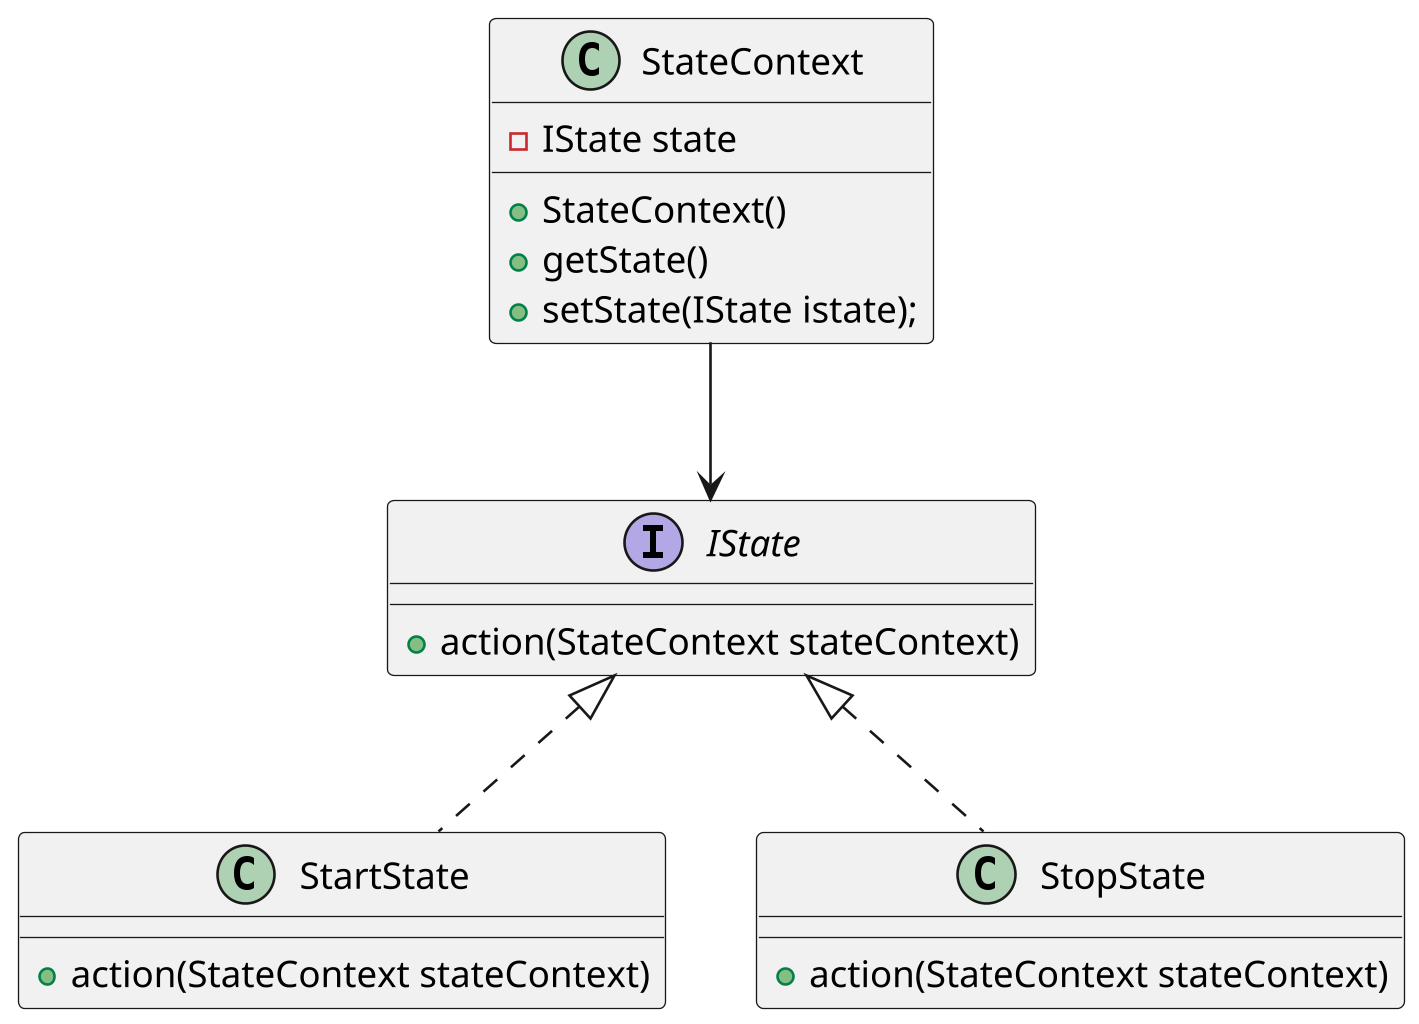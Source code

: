 @startuml
scale 1024 height
IState <|.. StartState
IState <|.. StopState

StateContext --> IState
interface IState{
    +action(StateContext stateContext)
}

class StartState {
    +action(StateContext stateContext)
}
class StopState {
    +action(StateContext stateContext)
}
class StateContext {
    -IState state
    +StateContext()
    +getState()
    +setState(IState istate);
}
@enduml